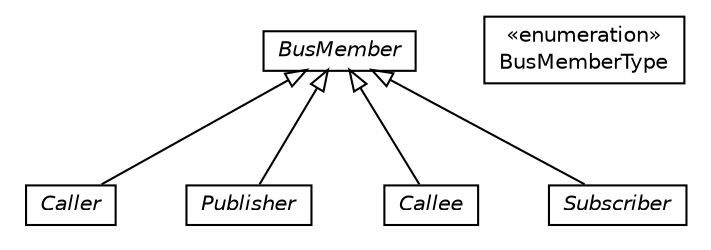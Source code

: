 #!/usr/local/bin/dot
#
# Class diagram 
# Generated by UMLGraph version R5_6-24-gf6e263 (http://www.umlgraph.org/)
#

digraph G {
	edge [fontname="Helvetica",fontsize=10,labelfontname="Helvetica",labelfontsize=10];
	node [fontname="Helvetica",fontsize=10,shape=plaintext];
	nodesep=0.25;
	ranksep=0.5;
	// org.universAAL.middleware.bus.member.Caller
	c40511 [label=<<table title="org.universAAL.middleware.bus.member.Caller" border="0" cellborder="1" cellspacing="0" cellpadding="2" port="p" href="./Caller.html">
		<tr><td><table border="0" cellspacing="0" cellpadding="1">
<tr><td align="center" balign="center"><font face="Helvetica-Oblique"> Caller </font></td></tr>
		</table></td></tr>
		</table>>, URL="./Caller.html", fontname="Helvetica", fontcolor="black", fontsize=10.0];
	// org.universAAL.middleware.bus.member.Publisher
	c40512 [label=<<table title="org.universAAL.middleware.bus.member.Publisher" border="0" cellborder="1" cellspacing="0" cellpadding="2" port="p" href="./Publisher.html">
		<tr><td><table border="0" cellspacing="0" cellpadding="1">
<tr><td align="center" balign="center"><font face="Helvetica-Oblique"> Publisher </font></td></tr>
		</table></td></tr>
		</table>>, URL="./Publisher.html", fontname="Helvetica", fontcolor="black", fontsize=10.0];
	// org.universAAL.middleware.bus.member.Callee
	c40513 [label=<<table title="org.universAAL.middleware.bus.member.Callee" border="0" cellborder="1" cellspacing="0" cellpadding="2" port="p" href="./Callee.html">
		<tr><td><table border="0" cellspacing="0" cellpadding="1">
<tr><td align="center" balign="center"><font face="Helvetica-Oblique"> Callee </font></td></tr>
		</table></td></tr>
		</table>>, URL="./Callee.html", fontname="Helvetica", fontcolor="black", fontsize=10.0];
	// org.universAAL.middleware.bus.member.Subscriber
	c40514 [label=<<table title="org.universAAL.middleware.bus.member.Subscriber" border="0" cellborder="1" cellspacing="0" cellpadding="2" port="p" href="./Subscriber.html">
		<tr><td><table border="0" cellspacing="0" cellpadding="1">
<tr><td align="center" balign="center"><font face="Helvetica-Oblique"> Subscriber </font></td></tr>
		</table></td></tr>
		</table>>, URL="./Subscriber.html", fontname="Helvetica", fontcolor="black", fontsize=10.0];
	// org.universAAL.middleware.bus.member.BusMemberType
	c40515 [label=<<table title="org.universAAL.middleware.bus.member.BusMemberType" border="0" cellborder="1" cellspacing="0" cellpadding="2" port="p" href="./BusMemberType.html">
		<tr><td><table border="0" cellspacing="0" cellpadding="1">
<tr><td align="center" balign="center"> &#171;enumeration&#187; </td></tr>
<tr><td align="center" balign="center"> BusMemberType </td></tr>
		</table></td></tr>
		</table>>, URL="./BusMemberType.html", fontname="Helvetica", fontcolor="black", fontsize=10.0];
	// org.universAAL.middleware.bus.member.BusMember
	c40516 [label=<<table title="org.universAAL.middleware.bus.member.BusMember" border="0" cellborder="1" cellspacing="0" cellpadding="2" port="p" href="./BusMember.html">
		<tr><td><table border="0" cellspacing="0" cellpadding="1">
<tr><td align="center" balign="center"><font face="Helvetica-Oblique"> BusMember </font></td></tr>
		</table></td></tr>
		</table>>, URL="./BusMember.html", fontname="Helvetica", fontcolor="black", fontsize=10.0];
	//org.universAAL.middleware.bus.member.Caller extends org.universAAL.middleware.bus.member.BusMember
	c40516:p -> c40511:p [dir=back,arrowtail=empty];
	//org.universAAL.middleware.bus.member.Publisher extends org.universAAL.middleware.bus.member.BusMember
	c40516:p -> c40512:p [dir=back,arrowtail=empty];
	//org.universAAL.middleware.bus.member.Callee extends org.universAAL.middleware.bus.member.BusMember
	c40516:p -> c40513:p [dir=back,arrowtail=empty];
	//org.universAAL.middleware.bus.member.Subscriber extends org.universAAL.middleware.bus.member.BusMember
	c40516:p -> c40514:p [dir=back,arrowtail=empty];
}

